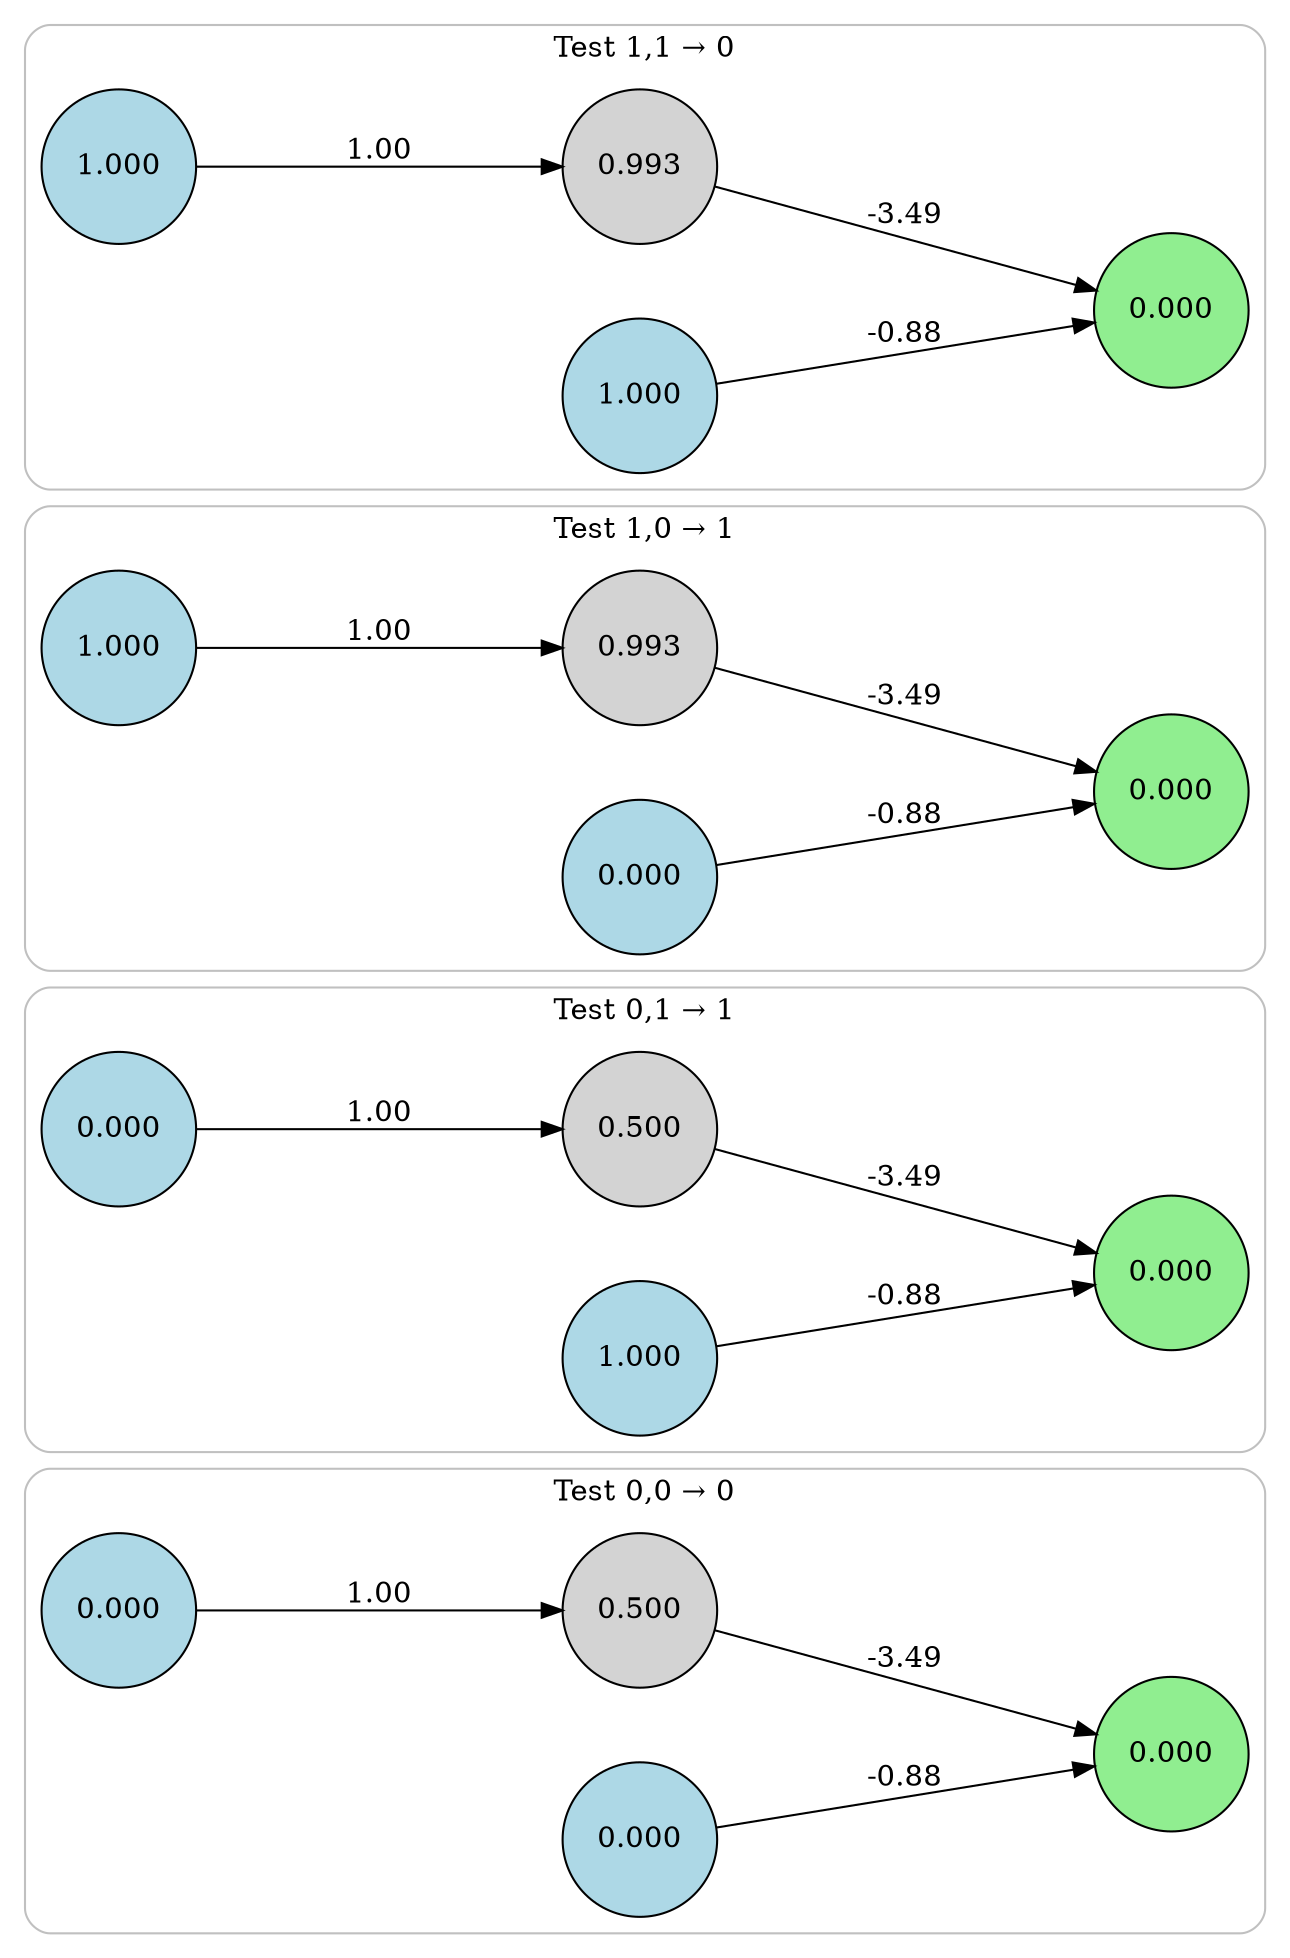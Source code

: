 digraph neat {
  compound=true;
  rankdir=LR;
  node [shape=circle];
  ranksep=2.0;
  nodesep=0.5;
  subgraph cluster_0 {
    label="Test 0,0 → 0";
    style=rounded;
    color=gray;
    node0_0 [label="0.000", style=filled, fillcolor=lightblue];
    node1_0 [label="0.000", style=filled, fillcolor=lightblue];
    node149_0 [label="0.000", style=filled, fillcolor=lightgreen];
    node182_0 [label="0.500", style=filled, fillcolor=lightgray];
    node1_0 -> node149_0 [label="-0.88"];
    node0_0 -> node182_0 [label="1.00"];
    node182_0 -> node149_0 [label="-3.49"];
  }
  subgraph cluster_1 {
    label="Test 0,1 → 1";
    style=rounded;
    color=gray;
    node0_1 [label="0.000", style=filled, fillcolor=lightblue];
    node1_1 [label="1.000", style=filled, fillcolor=lightblue];
    node149_1 [label="0.000", style=filled, fillcolor=lightgreen];
    node182_1 [label="0.500", style=filled, fillcolor=lightgray];
    node1_1 -> node149_1 [label="-0.88"];
    node0_1 -> node182_1 [label="1.00"];
    node182_1 -> node149_1 [label="-3.49"];
  }
  subgraph cluster_2 {
    label="Test 1,0 → 1";
    style=rounded;
    color=gray;
    node0_2 [label="1.000", style=filled, fillcolor=lightblue];
    node1_2 [label="0.000", style=filled, fillcolor=lightblue];
    node149_2 [label="0.000", style=filled, fillcolor=lightgreen];
    node182_2 [label="0.993", style=filled, fillcolor=lightgray];
    node1_2 -> node149_2 [label="-0.88"];
    node0_2 -> node182_2 [label="1.00"];
    node182_2 -> node149_2 [label="-3.49"];
  }
  subgraph cluster_3 {
    label="Test 1,1 → 0";
    style=rounded;
    color=gray;
    node0_3 [label="1.000", style=filled, fillcolor=lightblue];
    node1_3 [label="1.000", style=filled, fillcolor=lightblue];
    node149_3 [label="0.000", style=filled, fillcolor=lightgreen];
    node182_3 [label="0.993", style=filled, fillcolor=lightgray];
    node1_3 -> node149_3 [label="-0.88"];
    node0_3 -> node182_3 [label="1.00"];
    node182_3 -> node149_3 [label="-3.49"];
  }
}
